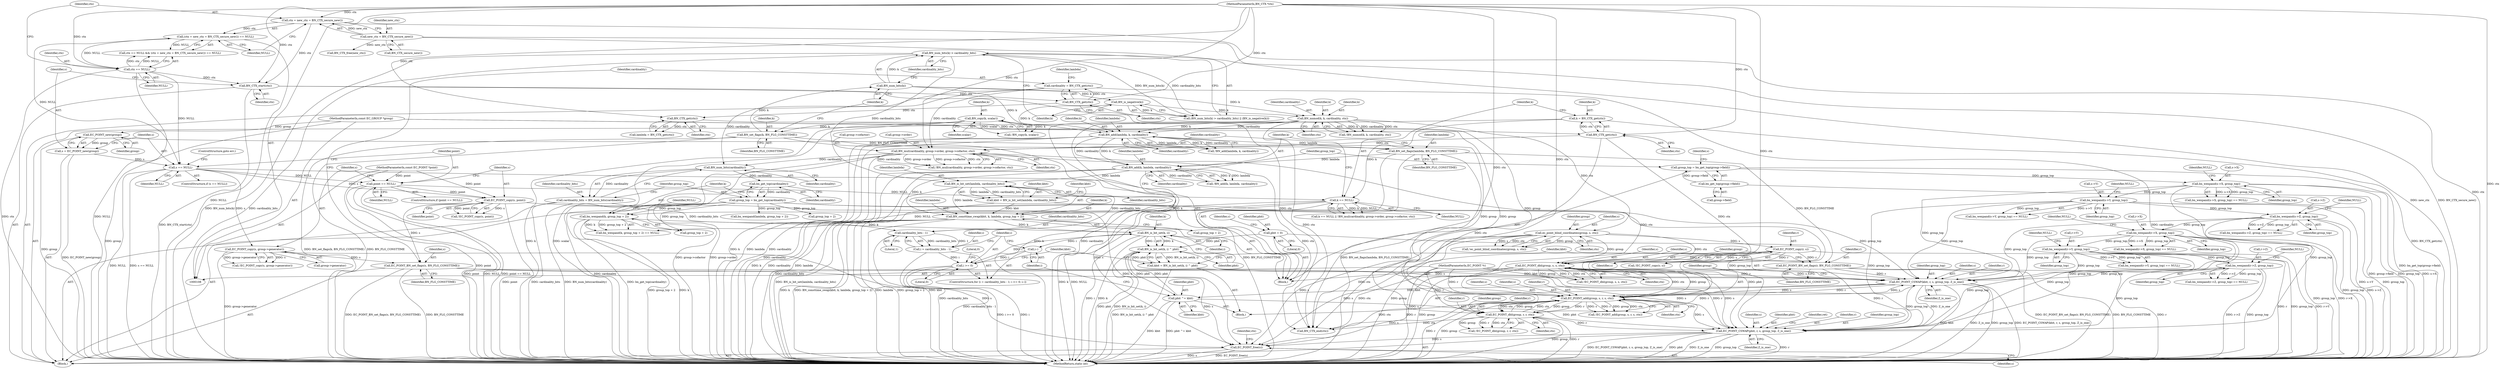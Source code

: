 digraph "0_openssl_56fb454d281a023b3f950d969693553d3f3ceea1@API" {
"1000491" [label="(Call,EC_POINT_free(s))"];
"1000480" [label="(Call,EC_POINT_CSWAP(pbit, r, s, group_top, Z_is_one))"];
"1000382" [label="(Call,pbit = 0)"];
"1000477" [label="(Call,pbit ^= kbit)"];
"1000449" [label="(Call,BN_is_bit_set(k, i) ^ pbit)"];
"1000450" [label="(Call,BN_is_bit_set(k, i))"];
"1000296" [label="(Call,BN_consttime_swap(kbit, k, lambda, group_top + 2))"];
"1000291" [label="(Call,kbit = BN_is_bit_set(lambda, cardinality_bits))"];
"1000293" [label="(Call,BN_is_bit_set(lambda, cardinality_bits))"];
"1000286" [label="(Call,BN_add(k, lambda, cardinality))"];
"1000276" [label="(Call,BN_add(lambda, k, cardinality))"];
"1000268" [label="(Call,BN_nnmod(k, k, cardinality, ctx))"];
"1000263" [label="(Call,BN_is_negative(k))"];
"1000260" [label="(Call,BN_num_bits(k))"];
"1000254" [label="(Call,BN_set_flags(k, BN_FLG_CONSTTIME))"];
"1000250" [label="(Call,BN_copy(k, scalar))"];
"1000281" [label="(Call,BN_set_flags(lambda, BN_FLG_CONSTTIME))"];
"1000259" [label="(Call,BN_num_bits(k) > cardinality_bits)"];
"1000233" [label="(Call,bn_wexpand(k, group_top + 2))"];
"1000208" [label="(Call,k == NULL)"];
"1000202" [label="(Call,k = BN_CTX_get(ctx))"];
"1000204" [label="(Call,BN_CTX_get(ctx))"];
"1000200" [label="(Call,BN_CTX_get(ctx))"];
"1000196" [label="(Call,BN_CTX_get(ctx))"];
"1000159" [label="(Call,BN_CTX_start(ctx))"];
"1000151" [label="(Call,ctx = new_ctx = BN_CTX_secure_new())"];
"1000113" [label="(MethodParameterIn,BN_CTX *ctx)"];
"1000153" [label="(Call,new_ctx = BN_CTX_secure_new())"];
"1000147" [label="(Call,ctx == NULL)"];
"1000171" [label="(Call,point == NULL)"];
"1000112" [label="(MethodParameterIn,const EC_POINT *point)"];
"1000166" [label="(Call,s == NULL)"];
"1000161" [label="(Call,s = EC_POINT_new(group))"];
"1000163" [label="(Call,EC_POINT_new(group))"];
"1000109" [label="(MethodParameterIn,const EC_GROUP *group)"];
"1000150" [label="(Call,(ctx = new_ctx = BN_CTX_secure_new()) == NULL)"];
"1000226" [label="(Call,group_top = bn_get_top(cardinality))"];
"1000228" [label="(Call,bn_get_top(cardinality))"];
"1000224" [label="(Call,BN_num_bits(cardinality))"];
"1000194" [label="(Call,cardinality = BN_CTX_get(ctx))"];
"1000212" [label="(Call,BN_mul(cardinality, group->order, group->cofactor, ctx))"];
"1000441" [label="(Call,i >= 0)"];
"1000436" [label="(Call,i = cardinality_bits - 1)"];
"1000438" [label="(Call,cardinality_bits - 1)"];
"1000222" [label="(Call,cardinality_bits = BN_num_bits(cardinality))"];
"1000444" [label="(Call,i--)"];
"1000454" [label="(Call,EC_POINT_CSWAP(kbit, r, s, group_top, Z_is_one))"];
"1000447" [label="(Call,kbit = BN_is_bit_set(k, i) ^ pbit)"];
"1000471" [label="(Call,EC_POINT_dbl(group, r, r, ctx))"];
"1000462" [label="(Call,EC_POINT_add(group, s, r, s, ctx))"];
"1000376" [label="(Call,EC_POINT_dbl(group, s, s, ctx))"];
"1000360" [label="(Call,ec_point_blind_coordinates(group, s, ctx))"];
"1000367" [label="(Call,EC_POINT_copy(r, s))"];
"1000110" [label="(MethodParameterIn,EC_POINT *r)"];
"1000371" [label="(Call,EC_POINT_BN_set_flags(r, BN_FLG_CONSTTIME))"];
"1000191" [label="(Call,EC_POINT_BN_set_flags(s, BN_FLG_CONSTTIME))"];
"1000187" [label="(Call,EC_POINT_copy(s, point))"];
"1000177" [label="(Call,EC_POINT_copy(s, group->generator))"];
"1000312" [label="(Call,bn_wexpand(s->X, group_top))"];
"1000303" [label="(Call,group_top = bn_get_top(group->field))"];
"1000305" [label="(Call,bn_get_top(group->field))"];
"1000320" [label="(Call,bn_wexpand(s->Y, group_top))"];
"1000336" [label="(Call,bn_wexpand(r->X, group_top))"];
"1000328" [label="(Call,bn_wexpand(s->Z, group_top))"];
"1000351" [label="(Call,bn_wexpand(r->Z, group_top))"];
"1000344" [label="(Call,bn_wexpand(r->Y, group_top))"];
"1000281" [label="(Call,BN_set_flags(lambda, BN_FLG_CONSTTIME))"];
"1000321" [label="(Call,s->Y)"];
"1000222" [label="(Call,cardinality_bits = BN_num_bits(cardinality))"];
"1000458" [label="(Identifier,group_top)"];
"1000473" [label="(Identifier,r)"];
"1000312" [label="(Call,bn_wexpand(s->X, group_top))"];
"1000188" [label="(Identifier,s)"];
"1000240" [label="(Call,bn_wexpand(lambda, group_top + 2))"];
"1000461" [label="(Call,!EC_POINT_add(group, s, r, s, ctx))"];
"1000192" [label="(Identifier,s)"];
"1000483" [label="(Identifier,s)"];
"1000303" [label="(Call,group_top = bn_get_top(group->field))"];
"1000439" [label="(Identifier,cardinality_bits)"];
"1000373" [label="(Identifier,BN_FLG_CONSTTIME)"];
"1000371" [label="(Call,EC_POINT_BN_set_flags(r, BN_FLG_CONSTTIME))"];
"1000262" [label="(Identifier,cardinality_bits)"];
"1000205" [label="(Identifier,ctx)"];
"1000454" [label="(Call,EC_POINT_CSWAP(kbit, r, s, group_top, Z_is_one))"];
"1000291" [label="(Call,kbit = BN_is_bit_set(lambda, cardinality_bits))"];
"1000199" [label="(Identifier,lambda)"];
"1000443" [label="(Literal,0)"];
"1000285" [label="(Call,!BN_add(k, lambda, cardinality))"];
"1000194" [label="(Call,cardinality = BN_CTX_get(ctx))"];
"1000235" [label="(Call,group_top + 2)"];
"1000109" [label="(MethodParameterIn,const EC_GROUP *group)"];
"1000481" [label="(Identifier,pbit)"];
"1000369" [label="(Identifier,s)"];
"1000446" [label="(Block,)"];
"1000445" [label="(Identifier,i)"];
"1000186" [label="(Call,!EC_POINT_copy(s, point))"];
"1000327" [label="(Call,bn_wexpand(s->Z, group_top) == NULL)"];
"1000110" [label="(MethodParameterIn,EC_POINT *r)"];
"1000208" [label="(Call,k == NULL)"];
"1000341" [label="(Identifier,NULL)"];
"1000300" [label="(Call,group_top + 2)"];
"1000270" [label="(Identifier,k)"];
"1000166" [label="(Call,s == NULL)"];
"1000202" [label="(Call,k = BN_CTX_get(ctx))"];
"1000440" [label="(Literal,1)"];
"1000328" [label="(Call,bn_wexpand(s->Z, group_top))"];
"1000363" [label="(Identifier,ctx)"];
"1000350" [label="(Call,bn_wexpand(r->Z, group_top) == NULL)"];
"1000227" [label="(Identifier,group_top)"];
"1000287" [label="(Identifier,k)"];
"1000172" [label="(Identifier,point)"];
"1000271" [label="(Identifier,cardinality)"];
"1000311" [label="(Call,bn_wexpand(s->X, group_top) == NULL)"];
"1000211" [label="(Call,!BN_mul(cardinality, group->order, group->cofactor, ctx))"];
"1000256" [label="(Identifier,BN_FLG_CONSTTIME)"];
"1000435" [label="(ControlStructure,for (i = cardinality_bits - 1; i >= 0; i--))"];
"1000250" [label="(Call,BN_copy(k, scalar))"];
"1000471" [label="(Call,EC_POINT_dbl(group, r, r, ctx))"];
"1000232" [label="(Call,bn_wexpand(k, group_top + 2) == NULL)"];
"1000352" [label="(Call,r->Z)"];
"1000356" [label="(Identifier,NULL)"];
"1000304" [label="(Identifier,group_top)"];
"1000314" [label="(Identifier,s)"];
"1000355" [label="(Identifier,group_top)"];
"1000293" [label="(Call,BN_is_bit_set(lambda, cardinality_bits))"];
"1000372" [label="(Identifier,r)"];
"1000258" [label="(Call,(BN_num_bits(k) > cardinality_bits) || (BN_is_negative(k)))"];
"1000368" [label="(Identifier,r)"];
"1000488" [label="(Identifier,ret)"];
"1000375" [label="(Call,!EC_POINT_dbl(group, s, s, ctx))"];
"1000448" [label="(Identifier,kbit)"];
"1000292" [label="(Identifier,kbit)"];
"1000282" [label="(Identifier,lambda)"];
"1000457" [label="(Identifier,s)"];
"1000263" [label="(Call,BN_is_negative(k))"];
"1000269" [label="(Identifier,k)"];
"1000151" [label="(Call,ctx = new_ctx = BN_CTX_secure_new())"];
"1000377" [label="(Identifier,group)"];
"1000255" [label="(Identifier,k)"];
"1000479" [label="(Identifier,kbit)"];
"1000335" [label="(Call,bn_wexpand(r->X, group_top) == NULL)"];
"1000333" [label="(Identifier,NULL)"];
"1000459" [label="(Identifier,Z_is_one)"];
"1000359" [label="(Call,!ec_point_blind_coordinates(group, s, ctx))"];
"1000286" [label="(Call,BN_add(k, lambda, cardinality))"];
"1000200" [label="(Call,BN_CTX_get(ctx))"];
"1000320" [label="(Call,bn_wexpand(s->Y, group_top))"];
"1000382" [label="(Call,pbit = 0)"];
"1000450" [label="(Call,BN_is_bit_set(k, i))"];
"1000343" [label="(Call,bn_wexpand(r->Y, group_top) == NULL)"];
"1000246" [label="(Block,)"];
"1000113" [label="(MethodParameterIn,BN_CTX *ctx)"];
"1000380" [label="(Identifier,ctx)"];
"1000316" [label="(Identifier,group_top)"];
"1000384" [label="(Literal,0)"];
"1000493" [label="(Call,BN_CTX_end(ctx))"];
"1000289" [label="(Identifier,cardinality)"];
"1000324" [label="(Identifier,group_top)"];
"1000348" [label="(Identifier,group_top)"];
"1000223" [label="(Identifier,cardinality_bits)"];
"1000249" [label="(Call,!BN_copy(k, scalar))"];
"1000465" [label="(Identifier,r)"];
"1000162" [label="(Identifier,s)"];
"1000276" [label="(Call,BN_add(lambda, k, cardinality))"];
"1000217" [label="(Call,group->cofactor)"];
"1000204" [label="(Call,BN_CTX_get(ctx))"];
"1000294" [label="(Identifier,lambda)"];
"1000165" [label="(ControlStructure,if (s == NULL))"];
"1000171" [label="(Call,point == NULL)"];
"1000267" [label="(Call,!BN_nnmod(k, k, cardinality, ctx))"];
"1000164" [label="(Identifier,group)"];
"1000361" [label="(Identifier,group)"];
"1000366" [label="(Call,!EC_POINT_copy(r, s))"];
"1000163" [label="(Call,EC_POINT_new(group))"];
"1000455" [label="(Identifier,kbit)"];
"1000453" [label="(Identifier,pbit)"];
"1000288" [label="(Identifier,lambda)"];
"1000437" [label="(Identifier,i)"];
"1000147" [label="(Call,ctx == NULL)"];
"1000177" [label="(Call,EC_POINT_copy(s, group->generator))"];
"1000317" [label="(Identifier,NULL)"];
"1000149" [label="(Identifier,NULL)"];
"1000242" [label="(Call,group_top + 2)"];
"1000463" [label="(Identifier,group)"];
"1000233" [label="(Call,bn_wexpand(k, group_top + 2))"];
"1000168" [label="(Identifier,NULL)"];
"1000306" [label="(Call,group->field)"];
"1000238" [label="(Identifier,NULL)"];
"1000349" [label="(Identifier,NULL)"];
"1000452" [label="(Identifier,i)"];
"1000472" [label="(Identifier,group)"];
"1000444" [label="(Call,i--)"];
"1000254" [label="(Call,BN_set_flags(k, BN_FLG_CONSTTIME))"];
"1000170" [label="(ControlStructure,if (point == NULL))"];
"1000112" [label="(MethodParameterIn,const EC_POINT *point)"];
"1000499" [label="(MethodReturn,static int)"];
"1000466" [label="(Identifier,s)"];
"1000495" [label="(Call,BN_CTX_free(new_ctx))"];
"1000482" [label="(Identifier,r)"];
"1000114" [label="(Block,)"];
"1000492" [label="(Identifier,s)"];
"1000449" [label="(Call,BN_is_bit_set(k, i) ^ pbit)"];
"1000178" [label="(Identifier,s)"];
"1000193" [label="(Identifier,BN_FLG_CONSTTIME)"];
"1000272" [label="(Identifier,ctx)"];
"1000261" [label="(Identifier,k)"];
"1000379" [label="(Identifier,s)"];
"1000295" [label="(Identifier,cardinality_bits)"];
"1000340" [label="(Identifier,group_top)"];
"1000329" [label="(Call,s->Z)"];
"1000251" [label="(Identifier,k)"];
"1000478" [label="(Identifier,pbit)"];
"1000226" [label="(Call,group_top = bn_get_top(cardinality))"];
"1000298" [label="(Identifier,k)"];
"1000451" [label="(Identifier,k)"];
"1000360" [label="(Call,ec_point_blind_coordinates(group, s, ctx))"];
"1000485" [label="(Identifier,Z_is_one)"];
"1000169" [label="(ControlStructure,goto err;)"];
"1000470" [label="(Call,!EC_POINT_dbl(group, r, r, ctx))"];
"1000447" [label="(Call,kbit = BN_is_bit_set(k, i) ^ pbit)"];
"1000299" [label="(Identifier,lambda)"];
"1000484" [label="(Identifier,group_top)"];
"1000176" [label="(Call,!EC_POINT_copy(s, group->generator))"];
"1000283" [label="(Identifier,BN_FLG_CONSTTIME)"];
"1000210" [label="(Identifier,NULL)"];
"1000203" [label="(Identifier,k)"];
"1000264" [label="(Identifier,k)"];
"1000278" [label="(Identifier,k)"];
"1000161" [label="(Call,s = EC_POINT_new(group))"];
"1000150" [label="(Call,(ctx = new_ctx = BN_CTX_secure_new()) == NULL)"];
"1000305" [label="(Call,bn_get_top(group->field))"];
"1000201" [label="(Identifier,ctx)"];
"1000268" [label="(Call,BN_nnmod(k, k, cardinality, ctx))"];
"1000296" [label="(Call,BN_consttime_swap(kbit, k, lambda, group_top + 2))"];
"1000167" [label="(Identifier,s)"];
"1000475" [label="(Identifier,ctx)"];
"1000474" [label="(Identifier,r)"];
"1000220" [label="(Identifier,ctx)"];
"1000319" [label="(Call,bn_wexpand(s->Y, group_top) == NULL)"];
"1000153" [label="(Call,new_ctx = BN_CTX_secure_new())"];
"1000464" [label="(Identifier,s)"];
"1000197" [label="(Identifier,ctx)"];
"1000313" [label="(Call,s->X)"];
"1000383" [label="(Identifier,pbit)"];
"1000209" [label="(Identifier,k)"];
"1000442" [label="(Identifier,i)"];
"1000491" [label="(Call,EC_POINT_free(s))"];
"1000234" [label="(Identifier,k)"];
"1000467" [label="(Identifier,ctx)"];
"1000337" [label="(Call,r->X)"];
"1000155" [label="(Call,BN_CTX_secure_new())"];
"1000438" [label="(Call,cardinality_bits - 1)"];
"1000441" [label="(Call,i >= 0)"];
"1000252" [label="(Identifier,scalar)"];
"1000187" [label="(Call,EC_POINT_copy(s, point))"];
"1000212" [label="(Call,BN_mul(cardinality, group->order, group->cofactor, ctx))"];
"1000148" [label="(Identifier,ctx)"];
"1000159" [label="(Call,BN_CTX_start(ctx))"];
"1000367" [label="(Call,EC_POINT_copy(r, s))"];
"1000378" [label="(Identifier,s)"];
"1000434" [label="(Literal,0)"];
"1000345" [label="(Call,r->Y)"];
"1000207" [label="(Call,k == NULL || !BN_mul(cardinality, group->order, group->cofactor, ctx))"];
"1000214" [label="(Call,group->order)"];
"1000344" [label="(Call,bn_wexpand(r->Y, group_top))"];
"1000480" [label="(Call,EC_POINT_CSWAP(pbit, r, s, group_top, Z_is_one))"];
"1000456" [label="(Identifier,r)"];
"1000229" [label="(Identifier,cardinality)"];
"1000336" [label="(Call,bn_wexpand(r->X, group_top))"];
"1000228" [label="(Call,bn_get_top(cardinality))"];
"1000196" [label="(Call,BN_CTX_get(ctx))"];
"1000477" [label="(Call,pbit ^= kbit)"];
"1000152" [label="(Identifier,ctx)"];
"1000462" [label="(Call,EC_POINT_add(group, s, r, s, ctx))"];
"1000189" [label="(Identifier,point)"];
"1000225" [label="(Identifier,cardinality)"];
"1000195" [label="(Identifier,cardinality)"];
"1000275" [label="(Call,!BN_add(lambda, k, cardinality))"];
"1000351" [label="(Call,bn_wexpand(r->Z, group_top))"];
"1000386" [label="(Identifier,c)"];
"1000259" [label="(Call,BN_num_bits(k) > cardinality_bits)"];
"1000173" [label="(Identifier,NULL)"];
"1000362" [label="(Identifier,s)"];
"1000325" [label="(Identifier,NULL)"];
"1000156" [label="(Identifier,NULL)"];
"1000224" [label="(Call,BN_num_bits(cardinality))"];
"1000279" [label="(Identifier,cardinality)"];
"1000198" [label="(Call,lambda = BN_CTX_get(ctx))"];
"1000332" [label="(Identifier,group_top)"];
"1000191" [label="(Call,EC_POINT_BN_set_flags(s, BN_FLG_CONSTTIME))"];
"1000297" [label="(Identifier,kbit)"];
"1000436" [label="(Call,i = cardinality_bits - 1)"];
"1000179" [label="(Call,group->generator)"];
"1000494" [label="(Identifier,ctx)"];
"1000160" [label="(Identifier,ctx)"];
"1000146" [label="(Call,ctx == NULL && (ctx = new_ctx = BN_CTX_secure_new()) == NULL)"];
"1000260" [label="(Call,BN_num_bits(k))"];
"1000213" [label="(Identifier,cardinality)"];
"1000154" [label="(Identifier,new_ctx)"];
"1000376" [label="(Call,EC_POINT_dbl(group, s, s, ctx))"];
"1000277" [label="(Identifier,lambda)"];
"1000491" -> "1000114"  [label="AST: "];
"1000491" -> "1000492"  [label="CFG: "];
"1000492" -> "1000491"  [label="AST: "];
"1000494" -> "1000491"  [label="CFG: "];
"1000491" -> "1000499"  [label="DDG: EC_POINT_free(s)"];
"1000491" -> "1000499"  [label="DDG: s"];
"1000480" -> "1000491"  [label="DDG: s"];
"1000166" -> "1000491"  [label="DDG: s"];
"1000376" -> "1000491"  [label="DDG: s"];
"1000462" -> "1000491"  [label="DDG: s"];
"1000360" -> "1000491"  [label="DDG: s"];
"1000191" -> "1000491"  [label="DDG: s"];
"1000367" -> "1000491"  [label="DDG: s"];
"1000187" -> "1000491"  [label="DDG: s"];
"1000177" -> "1000491"  [label="DDG: s"];
"1000480" -> "1000114"  [label="AST: "];
"1000480" -> "1000485"  [label="CFG: "];
"1000481" -> "1000480"  [label="AST: "];
"1000482" -> "1000480"  [label="AST: "];
"1000483" -> "1000480"  [label="AST: "];
"1000484" -> "1000480"  [label="AST: "];
"1000485" -> "1000480"  [label="AST: "];
"1000488" -> "1000480"  [label="CFG: "];
"1000480" -> "1000499"  [label="DDG: EC_POINT_CSWAP(pbit, r, s, group_top, Z_is_one)"];
"1000480" -> "1000499"  [label="DDG: pbit"];
"1000480" -> "1000499"  [label="DDG: Z_is_one"];
"1000480" -> "1000499"  [label="DDG: group_top"];
"1000480" -> "1000499"  [label="DDG: r"];
"1000382" -> "1000480"  [label="DDG: pbit"];
"1000477" -> "1000480"  [label="DDG: pbit"];
"1000471" -> "1000480"  [label="DDG: r"];
"1000371" -> "1000480"  [label="DDG: r"];
"1000110" -> "1000480"  [label="DDG: r"];
"1000376" -> "1000480"  [label="DDG: s"];
"1000462" -> "1000480"  [label="DDG: s"];
"1000191" -> "1000480"  [label="DDG: s"];
"1000312" -> "1000480"  [label="DDG: group_top"];
"1000320" -> "1000480"  [label="DDG: group_top"];
"1000336" -> "1000480"  [label="DDG: group_top"];
"1000454" -> "1000480"  [label="DDG: group_top"];
"1000454" -> "1000480"  [label="DDG: Z_is_one"];
"1000351" -> "1000480"  [label="DDG: group_top"];
"1000328" -> "1000480"  [label="DDG: group_top"];
"1000344" -> "1000480"  [label="DDG: group_top"];
"1000226" -> "1000480"  [label="DDG: group_top"];
"1000382" -> "1000246"  [label="AST: "];
"1000382" -> "1000384"  [label="CFG: "];
"1000383" -> "1000382"  [label="AST: "];
"1000384" -> "1000382"  [label="AST: "];
"1000386" -> "1000382"  [label="CFG: "];
"1000382" -> "1000449"  [label="DDG: pbit"];
"1000477" -> "1000446"  [label="AST: "];
"1000477" -> "1000479"  [label="CFG: "];
"1000478" -> "1000477"  [label="AST: "];
"1000479" -> "1000477"  [label="AST: "];
"1000445" -> "1000477"  [label="CFG: "];
"1000477" -> "1000499"  [label="DDG: kbit"];
"1000477" -> "1000499"  [label="DDG: pbit ^= kbit"];
"1000477" -> "1000449"  [label="DDG: pbit"];
"1000449" -> "1000477"  [label="DDG: pbit"];
"1000454" -> "1000477"  [label="DDG: kbit"];
"1000449" -> "1000447"  [label="AST: "];
"1000449" -> "1000453"  [label="CFG: "];
"1000450" -> "1000449"  [label="AST: "];
"1000453" -> "1000449"  [label="AST: "];
"1000447" -> "1000449"  [label="CFG: "];
"1000449" -> "1000499"  [label="DDG: BN_is_bit_set(k, i)"];
"1000449" -> "1000499"  [label="DDG: pbit"];
"1000449" -> "1000447"  [label="DDG: BN_is_bit_set(k, i)"];
"1000449" -> "1000447"  [label="DDG: pbit"];
"1000450" -> "1000449"  [label="DDG: k"];
"1000450" -> "1000449"  [label="DDG: i"];
"1000450" -> "1000452"  [label="CFG: "];
"1000451" -> "1000450"  [label="AST: "];
"1000452" -> "1000450"  [label="AST: "];
"1000453" -> "1000450"  [label="CFG: "];
"1000450" -> "1000499"  [label="DDG: i"];
"1000450" -> "1000499"  [label="DDG: k"];
"1000450" -> "1000444"  [label="DDG: i"];
"1000296" -> "1000450"  [label="DDG: k"];
"1000233" -> "1000450"  [label="DDG: k"];
"1000441" -> "1000450"  [label="DDG: i"];
"1000296" -> "1000246"  [label="AST: "];
"1000296" -> "1000300"  [label="CFG: "];
"1000297" -> "1000296"  [label="AST: "];
"1000298" -> "1000296"  [label="AST: "];
"1000299" -> "1000296"  [label="AST: "];
"1000300" -> "1000296"  [label="AST: "];
"1000304" -> "1000296"  [label="CFG: "];
"1000296" -> "1000499"  [label="DDG: k"];
"1000296" -> "1000499"  [label="DDG: BN_consttime_swap(kbit, k, lambda, group_top + 2)"];
"1000296" -> "1000499"  [label="DDG: lambda"];
"1000296" -> "1000499"  [label="DDG: group_top + 2"];
"1000296" -> "1000499"  [label="DDG: kbit"];
"1000291" -> "1000296"  [label="DDG: kbit"];
"1000286" -> "1000296"  [label="DDG: k"];
"1000293" -> "1000296"  [label="DDG: lambda"];
"1000291" -> "1000246"  [label="AST: "];
"1000291" -> "1000293"  [label="CFG: "];
"1000292" -> "1000291"  [label="AST: "];
"1000293" -> "1000291"  [label="AST: "];
"1000297" -> "1000291"  [label="CFG: "];
"1000291" -> "1000499"  [label="DDG: BN_is_bit_set(lambda, cardinality_bits)"];
"1000293" -> "1000291"  [label="DDG: lambda"];
"1000293" -> "1000291"  [label="DDG: cardinality_bits"];
"1000293" -> "1000295"  [label="CFG: "];
"1000294" -> "1000293"  [label="AST: "];
"1000295" -> "1000293"  [label="AST: "];
"1000293" -> "1000499"  [label="DDG: cardinality_bits"];
"1000286" -> "1000293"  [label="DDG: lambda"];
"1000259" -> "1000293"  [label="DDG: cardinality_bits"];
"1000293" -> "1000438"  [label="DDG: cardinality_bits"];
"1000286" -> "1000285"  [label="AST: "];
"1000286" -> "1000289"  [label="CFG: "];
"1000287" -> "1000286"  [label="AST: "];
"1000288" -> "1000286"  [label="AST: "];
"1000289" -> "1000286"  [label="AST: "];
"1000285" -> "1000286"  [label="CFG: "];
"1000286" -> "1000499"  [label="DDG: k"];
"1000286" -> "1000499"  [label="DDG: cardinality"];
"1000286" -> "1000499"  [label="DDG: lambda"];
"1000286" -> "1000285"  [label="DDG: k"];
"1000286" -> "1000285"  [label="DDG: lambda"];
"1000286" -> "1000285"  [label="DDG: cardinality"];
"1000276" -> "1000286"  [label="DDG: k"];
"1000276" -> "1000286"  [label="DDG: cardinality"];
"1000281" -> "1000286"  [label="DDG: lambda"];
"1000276" -> "1000275"  [label="AST: "];
"1000276" -> "1000279"  [label="CFG: "];
"1000277" -> "1000276"  [label="AST: "];
"1000278" -> "1000276"  [label="AST: "];
"1000279" -> "1000276"  [label="AST: "];
"1000275" -> "1000276"  [label="CFG: "];
"1000276" -> "1000499"  [label="DDG: k"];
"1000276" -> "1000499"  [label="DDG: lambda"];
"1000276" -> "1000499"  [label="DDG: cardinality"];
"1000276" -> "1000275"  [label="DDG: lambda"];
"1000276" -> "1000275"  [label="DDG: k"];
"1000276" -> "1000275"  [label="DDG: cardinality"];
"1000268" -> "1000276"  [label="DDG: k"];
"1000268" -> "1000276"  [label="DDG: cardinality"];
"1000263" -> "1000276"  [label="DDG: k"];
"1000260" -> "1000276"  [label="DDG: k"];
"1000276" -> "1000281"  [label="DDG: lambda"];
"1000268" -> "1000267"  [label="AST: "];
"1000268" -> "1000272"  [label="CFG: "];
"1000269" -> "1000268"  [label="AST: "];
"1000270" -> "1000268"  [label="AST: "];
"1000271" -> "1000268"  [label="AST: "];
"1000272" -> "1000268"  [label="AST: "];
"1000267" -> "1000268"  [label="CFG: "];
"1000268" -> "1000499"  [label="DDG: k"];
"1000268" -> "1000499"  [label="DDG: cardinality"];
"1000268" -> "1000267"  [label="DDG: k"];
"1000268" -> "1000267"  [label="DDG: cardinality"];
"1000268" -> "1000267"  [label="DDG: ctx"];
"1000263" -> "1000268"  [label="DDG: k"];
"1000260" -> "1000268"  [label="DDG: k"];
"1000268" -> "1000360"  [label="DDG: ctx"];
"1000268" -> "1000493"  [label="DDG: ctx"];
"1000263" -> "1000258"  [label="AST: "];
"1000263" -> "1000264"  [label="CFG: "];
"1000264" -> "1000263"  [label="AST: "];
"1000258" -> "1000263"  [label="CFG: "];
"1000263" -> "1000258"  [label="DDG: k"];
"1000260" -> "1000263"  [label="DDG: k"];
"1000260" -> "1000259"  [label="AST: "];
"1000260" -> "1000261"  [label="CFG: "];
"1000261" -> "1000260"  [label="AST: "];
"1000262" -> "1000260"  [label="CFG: "];
"1000260" -> "1000259"  [label="DDG: k"];
"1000254" -> "1000260"  [label="DDG: k"];
"1000254" -> "1000246"  [label="AST: "];
"1000254" -> "1000256"  [label="CFG: "];
"1000255" -> "1000254"  [label="AST: "];
"1000256" -> "1000254"  [label="AST: "];
"1000261" -> "1000254"  [label="CFG: "];
"1000254" -> "1000499"  [label="DDG: BN_set_flags(k, BN_FLG_CONSTTIME)"];
"1000254" -> "1000499"  [label="DDG: BN_FLG_CONSTTIME"];
"1000250" -> "1000254"  [label="DDG: k"];
"1000254" -> "1000281"  [label="DDG: BN_FLG_CONSTTIME"];
"1000250" -> "1000249"  [label="AST: "];
"1000250" -> "1000252"  [label="CFG: "];
"1000251" -> "1000250"  [label="AST: "];
"1000252" -> "1000250"  [label="AST: "];
"1000249" -> "1000250"  [label="CFG: "];
"1000250" -> "1000499"  [label="DDG: k"];
"1000250" -> "1000499"  [label="DDG: scalar"];
"1000250" -> "1000249"  [label="DDG: k"];
"1000250" -> "1000249"  [label="DDG: scalar"];
"1000281" -> "1000246"  [label="AST: "];
"1000281" -> "1000283"  [label="CFG: "];
"1000282" -> "1000281"  [label="AST: "];
"1000283" -> "1000281"  [label="AST: "];
"1000287" -> "1000281"  [label="CFG: "];
"1000281" -> "1000499"  [label="DDG: BN_set_flags(lambda, BN_FLG_CONSTTIME)"];
"1000281" -> "1000499"  [label="DDG: BN_FLG_CONSTTIME"];
"1000281" -> "1000371"  [label="DDG: BN_FLG_CONSTTIME"];
"1000259" -> "1000258"  [label="AST: "];
"1000259" -> "1000262"  [label="CFG: "];
"1000262" -> "1000259"  [label="AST: "];
"1000264" -> "1000259"  [label="CFG: "];
"1000258" -> "1000259"  [label="CFG: "];
"1000259" -> "1000499"  [label="DDG: BN_num_bits(k)"];
"1000259" -> "1000499"  [label="DDG: cardinality_bits"];
"1000259" -> "1000258"  [label="DDG: BN_num_bits(k)"];
"1000259" -> "1000258"  [label="DDG: cardinality_bits"];
"1000233" -> "1000232"  [label="AST: "];
"1000233" -> "1000235"  [label="CFG: "];
"1000234" -> "1000233"  [label="AST: "];
"1000235" -> "1000233"  [label="AST: "];
"1000238" -> "1000233"  [label="CFG: "];
"1000233" -> "1000499"  [label="DDG: group_top + 2"];
"1000233" -> "1000499"  [label="DDG: k"];
"1000233" -> "1000232"  [label="DDG: k"];
"1000233" -> "1000232"  [label="DDG: group_top + 2"];
"1000208" -> "1000233"  [label="DDG: k"];
"1000226" -> "1000233"  [label="DDG: group_top"];
"1000208" -> "1000207"  [label="AST: "];
"1000208" -> "1000210"  [label="CFG: "];
"1000209" -> "1000208"  [label="AST: "];
"1000210" -> "1000208"  [label="AST: "];
"1000213" -> "1000208"  [label="CFG: "];
"1000207" -> "1000208"  [label="CFG: "];
"1000208" -> "1000499"  [label="DDG: k"];
"1000208" -> "1000499"  [label="DDG: NULL"];
"1000208" -> "1000207"  [label="DDG: k"];
"1000208" -> "1000207"  [label="DDG: NULL"];
"1000202" -> "1000208"  [label="DDG: k"];
"1000171" -> "1000208"  [label="DDG: NULL"];
"1000208" -> "1000232"  [label="DDG: NULL"];
"1000202" -> "1000114"  [label="AST: "];
"1000202" -> "1000204"  [label="CFG: "];
"1000203" -> "1000202"  [label="AST: "];
"1000204" -> "1000202"  [label="AST: "];
"1000209" -> "1000202"  [label="CFG: "];
"1000202" -> "1000499"  [label="DDG: BN_CTX_get(ctx)"];
"1000204" -> "1000202"  [label="DDG: ctx"];
"1000204" -> "1000205"  [label="CFG: "];
"1000205" -> "1000204"  [label="AST: "];
"1000200" -> "1000204"  [label="DDG: ctx"];
"1000113" -> "1000204"  [label="DDG: ctx"];
"1000204" -> "1000212"  [label="DDG: ctx"];
"1000204" -> "1000462"  [label="DDG: ctx"];
"1000204" -> "1000493"  [label="DDG: ctx"];
"1000200" -> "1000198"  [label="AST: "];
"1000200" -> "1000201"  [label="CFG: "];
"1000201" -> "1000200"  [label="AST: "];
"1000198" -> "1000200"  [label="CFG: "];
"1000200" -> "1000198"  [label="DDG: ctx"];
"1000196" -> "1000200"  [label="DDG: ctx"];
"1000113" -> "1000200"  [label="DDG: ctx"];
"1000196" -> "1000194"  [label="AST: "];
"1000196" -> "1000197"  [label="CFG: "];
"1000197" -> "1000196"  [label="AST: "];
"1000194" -> "1000196"  [label="CFG: "];
"1000196" -> "1000194"  [label="DDG: ctx"];
"1000159" -> "1000196"  [label="DDG: ctx"];
"1000113" -> "1000196"  [label="DDG: ctx"];
"1000159" -> "1000114"  [label="AST: "];
"1000159" -> "1000160"  [label="CFG: "];
"1000160" -> "1000159"  [label="AST: "];
"1000162" -> "1000159"  [label="CFG: "];
"1000159" -> "1000499"  [label="DDG: BN_CTX_start(ctx)"];
"1000151" -> "1000159"  [label="DDG: ctx"];
"1000147" -> "1000159"  [label="DDG: ctx"];
"1000113" -> "1000159"  [label="DDG: ctx"];
"1000159" -> "1000493"  [label="DDG: ctx"];
"1000151" -> "1000150"  [label="AST: "];
"1000151" -> "1000153"  [label="CFG: "];
"1000152" -> "1000151"  [label="AST: "];
"1000153" -> "1000151"  [label="AST: "];
"1000156" -> "1000151"  [label="CFG: "];
"1000151" -> "1000499"  [label="DDG: ctx"];
"1000151" -> "1000150"  [label="DDG: ctx"];
"1000113" -> "1000151"  [label="DDG: ctx"];
"1000153" -> "1000151"  [label="DDG: new_ctx"];
"1000113" -> "1000108"  [label="AST: "];
"1000113" -> "1000499"  [label="DDG: ctx"];
"1000113" -> "1000147"  [label="DDG: ctx"];
"1000113" -> "1000212"  [label="DDG: ctx"];
"1000113" -> "1000462"  [label="DDG: ctx"];
"1000113" -> "1000471"  [label="DDG: ctx"];
"1000113" -> "1000493"  [label="DDG: ctx"];
"1000153" -> "1000155"  [label="CFG: "];
"1000154" -> "1000153"  [label="AST: "];
"1000155" -> "1000153"  [label="AST: "];
"1000153" -> "1000499"  [label="DDG: BN_CTX_secure_new()"];
"1000153" -> "1000499"  [label="DDG: new_ctx"];
"1000153" -> "1000495"  [label="DDG: new_ctx"];
"1000147" -> "1000146"  [label="AST: "];
"1000147" -> "1000149"  [label="CFG: "];
"1000148" -> "1000147"  [label="AST: "];
"1000149" -> "1000147"  [label="AST: "];
"1000152" -> "1000147"  [label="CFG: "];
"1000146" -> "1000147"  [label="CFG: "];
"1000147" -> "1000499"  [label="DDG: ctx"];
"1000147" -> "1000499"  [label="DDG: NULL"];
"1000147" -> "1000146"  [label="DDG: ctx"];
"1000147" -> "1000146"  [label="DDG: NULL"];
"1000147" -> "1000150"  [label="DDG: NULL"];
"1000147" -> "1000166"  [label="DDG: NULL"];
"1000171" -> "1000170"  [label="AST: "];
"1000171" -> "1000173"  [label="CFG: "];
"1000172" -> "1000171"  [label="AST: "];
"1000173" -> "1000171"  [label="AST: "];
"1000178" -> "1000171"  [label="CFG: "];
"1000188" -> "1000171"  [label="CFG: "];
"1000171" -> "1000499"  [label="DDG: point"];
"1000171" -> "1000499"  [label="DDG: NULL"];
"1000171" -> "1000499"  [label="DDG: point == NULL"];
"1000112" -> "1000171"  [label="DDG: point"];
"1000166" -> "1000171"  [label="DDG: NULL"];
"1000171" -> "1000187"  [label="DDG: point"];
"1000112" -> "1000108"  [label="AST: "];
"1000112" -> "1000499"  [label="DDG: point"];
"1000112" -> "1000187"  [label="DDG: point"];
"1000166" -> "1000165"  [label="AST: "];
"1000166" -> "1000168"  [label="CFG: "];
"1000167" -> "1000166"  [label="AST: "];
"1000168" -> "1000166"  [label="AST: "];
"1000169" -> "1000166"  [label="CFG: "];
"1000172" -> "1000166"  [label="CFG: "];
"1000166" -> "1000499"  [label="DDG: NULL"];
"1000166" -> "1000499"  [label="DDG: s == NULL"];
"1000161" -> "1000166"  [label="DDG: s"];
"1000150" -> "1000166"  [label="DDG: NULL"];
"1000166" -> "1000177"  [label="DDG: s"];
"1000166" -> "1000187"  [label="DDG: s"];
"1000161" -> "1000114"  [label="AST: "];
"1000161" -> "1000163"  [label="CFG: "];
"1000162" -> "1000161"  [label="AST: "];
"1000163" -> "1000161"  [label="AST: "];
"1000167" -> "1000161"  [label="CFG: "];
"1000161" -> "1000499"  [label="DDG: EC_POINT_new(group)"];
"1000163" -> "1000161"  [label="DDG: group"];
"1000163" -> "1000164"  [label="CFG: "];
"1000164" -> "1000163"  [label="AST: "];
"1000163" -> "1000499"  [label="DDG: group"];
"1000109" -> "1000163"  [label="DDG: group"];
"1000163" -> "1000462"  [label="DDG: group"];
"1000109" -> "1000108"  [label="AST: "];
"1000109" -> "1000499"  [label="DDG: group"];
"1000109" -> "1000462"  [label="DDG: group"];
"1000109" -> "1000471"  [label="DDG: group"];
"1000150" -> "1000146"  [label="AST: "];
"1000150" -> "1000156"  [label="CFG: "];
"1000156" -> "1000150"  [label="AST: "];
"1000146" -> "1000150"  [label="CFG: "];
"1000150" -> "1000499"  [label="DDG: NULL"];
"1000150" -> "1000146"  [label="DDG: NULL"];
"1000226" -> "1000114"  [label="AST: "];
"1000226" -> "1000228"  [label="CFG: "];
"1000227" -> "1000226"  [label="AST: "];
"1000228" -> "1000226"  [label="AST: "];
"1000234" -> "1000226"  [label="CFG: "];
"1000226" -> "1000499"  [label="DDG: bn_get_top(cardinality)"];
"1000228" -> "1000226"  [label="DDG: cardinality"];
"1000226" -> "1000235"  [label="DDG: group_top"];
"1000226" -> "1000240"  [label="DDG: group_top"];
"1000226" -> "1000242"  [label="DDG: group_top"];
"1000226" -> "1000454"  [label="DDG: group_top"];
"1000228" -> "1000229"  [label="CFG: "];
"1000229" -> "1000228"  [label="AST: "];
"1000228" -> "1000499"  [label="DDG: cardinality"];
"1000224" -> "1000228"  [label="DDG: cardinality"];
"1000224" -> "1000222"  [label="AST: "];
"1000224" -> "1000225"  [label="CFG: "];
"1000225" -> "1000224"  [label="AST: "];
"1000222" -> "1000224"  [label="CFG: "];
"1000224" -> "1000222"  [label="DDG: cardinality"];
"1000194" -> "1000224"  [label="DDG: cardinality"];
"1000212" -> "1000224"  [label="DDG: cardinality"];
"1000194" -> "1000114"  [label="AST: "];
"1000195" -> "1000194"  [label="AST: "];
"1000199" -> "1000194"  [label="CFG: "];
"1000194" -> "1000499"  [label="DDG: cardinality"];
"1000194" -> "1000212"  [label="DDG: cardinality"];
"1000212" -> "1000211"  [label="AST: "];
"1000212" -> "1000220"  [label="CFG: "];
"1000213" -> "1000212"  [label="AST: "];
"1000214" -> "1000212"  [label="AST: "];
"1000217" -> "1000212"  [label="AST: "];
"1000220" -> "1000212"  [label="AST: "];
"1000211" -> "1000212"  [label="CFG: "];
"1000212" -> "1000499"  [label="DDG: group->cofactor"];
"1000212" -> "1000499"  [label="DDG: group->order"];
"1000212" -> "1000499"  [label="DDG: cardinality"];
"1000212" -> "1000211"  [label="DDG: cardinality"];
"1000212" -> "1000211"  [label="DDG: group->order"];
"1000212" -> "1000211"  [label="DDG: group->cofactor"];
"1000212" -> "1000211"  [label="DDG: ctx"];
"1000212" -> "1000462"  [label="DDG: ctx"];
"1000212" -> "1000493"  [label="DDG: ctx"];
"1000441" -> "1000435"  [label="AST: "];
"1000441" -> "1000443"  [label="CFG: "];
"1000442" -> "1000441"  [label="AST: "];
"1000443" -> "1000441"  [label="AST: "];
"1000434" -> "1000441"  [label="CFG: "];
"1000448" -> "1000441"  [label="CFG: "];
"1000441" -> "1000499"  [label="DDG: i"];
"1000441" -> "1000499"  [label="DDG: i >= 0"];
"1000436" -> "1000441"  [label="DDG: i"];
"1000444" -> "1000441"  [label="DDG: i"];
"1000436" -> "1000435"  [label="AST: "];
"1000436" -> "1000438"  [label="CFG: "];
"1000437" -> "1000436"  [label="AST: "];
"1000438" -> "1000436"  [label="AST: "];
"1000442" -> "1000436"  [label="CFG: "];
"1000436" -> "1000499"  [label="DDG: cardinality_bits - 1"];
"1000438" -> "1000436"  [label="DDG: cardinality_bits"];
"1000438" -> "1000436"  [label="DDG: 1"];
"1000438" -> "1000440"  [label="CFG: "];
"1000439" -> "1000438"  [label="AST: "];
"1000440" -> "1000438"  [label="AST: "];
"1000438" -> "1000499"  [label="DDG: cardinality_bits"];
"1000222" -> "1000438"  [label="DDG: cardinality_bits"];
"1000222" -> "1000114"  [label="AST: "];
"1000223" -> "1000222"  [label="AST: "];
"1000227" -> "1000222"  [label="CFG: "];
"1000222" -> "1000499"  [label="DDG: cardinality_bits"];
"1000222" -> "1000499"  [label="DDG: BN_num_bits(cardinality)"];
"1000444" -> "1000435"  [label="AST: "];
"1000444" -> "1000445"  [label="CFG: "];
"1000445" -> "1000444"  [label="AST: "];
"1000442" -> "1000444"  [label="CFG: "];
"1000454" -> "1000446"  [label="AST: "];
"1000454" -> "1000459"  [label="CFG: "];
"1000455" -> "1000454"  [label="AST: "];
"1000456" -> "1000454"  [label="AST: "];
"1000457" -> "1000454"  [label="AST: "];
"1000458" -> "1000454"  [label="AST: "];
"1000459" -> "1000454"  [label="AST: "];
"1000463" -> "1000454"  [label="CFG: "];
"1000454" -> "1000499"  [label="DDG: kbit"];
"1000454" -> "1000499"  [label="DDG: Z_is_one"];
"1000454" -> "1000499"  [label="DDG: group_top"];
"1000454" -> "1000499"  [label="DDG: EC_POINT_CSWAP(kbit, r, s, group_top, Z_is_one)"];
"1000447" -> "1000454"  [label="DDG: kbit"];
"1000471" -> "1000454"  [label="DDG: r"];
"1000371" -> "1000454"  [label="DDG: r"];
"1000110" -> "1000454"  [label="DDG: r"];
"1000376" -> "1000454"  [label="DDG: s"];
"1000462" -> "1000454"  [label="DDG: s"];
"1000191" -> "1000454"  [label="DDG: s"];
"1000312" -> "1000454"  [label="DDG: group_top"];
"1000320" -> "1000454"  [label="DDG: group_top"];
"1000336" -> "1000454"  [label="DDG: group_top"];
"1000351" -> "1000454"  [label="DDG: group_top"];
"1000328" -> "1000454"  [label="DDG: group_top"];
"1000344" -> "1000454"  [label="DDG: group_top"];
"1000454" -> "1000462"  [label="DDG: s"];
"1000454" -> "1000462"  [label="DDG: r"];
"1000447" -> "1000446"  [label="AST: "];
"1000448" -> "1000447"  [label="AST: "];
"1000455" -> "1000447"  [label="CFG: "];
"1000447" -> "1000499"  [label="DDG: BN_is_bit_set(k, i) ^ pbit"];
"1000471" -> "1000470"  [label="AST: "];
"1000471" -> "1000475"  [label="CFG: "];
"1000472" -> "1000471"  [label="AST: "];
"1000473" -> "1000471"  [label="AST: "];
"1000474" -> "1000471"  [label="AST: "];
"1000475" -> "1000471"  [label="AST: "];
"1000470" -> "1000471"  [label="CFG: "];
"1000471" -> "1000499"  [label="DDG: group"];
"1000471" -> "1000499"  [label="DDG: r"];
"1000471" -> "1000462"  [label="DDG: group"];
"1000471" -> "1000462"  [label="DDG: ctx"];
"1000471" -> "1000470"  [label="DDG: group"];
"1000471" -> "1000470"  [label="DDG: r"];
"1000471" -> "1000470"  [label="DDG: ctx"];
"1000462" -> "1000471"  [label="DDG: group"];
"1000462" -> "1000471"  [label="DDG: r"];
"1000462" -> "1000471"  [label="DDG: ctx"];
"1000110" -> "1000471"  [label="DDG: r"];
"1000471" -> "1000493"  [label="DDG: ctx"];
"1000462" -> "1000461"  [label="AST: "];
"1000462" -> "1000467"  [label="CFG: "];
"1000463" -> "1000462"  [label="AST: "];
"1000464" -> "1000462"  [label="AST: "];
"1000465" -> "1000462"  [label="AST: "];
"1000466" -> "1000462"  [label="AST: "];
"1000467" -> "1000462"  [label="AST: "];
"1000461" -> "1000462"  [label="CFG: "];
"1000462" -> "1000499"  [label="DDG: r"];
"1000462" -> "1000499"  [label="DDG: group"];
"1000462" -> "1000461"  [label="DDG: s"];
"1000462" -> "1000461"  [label="DDG: r"];
"1000462" -> "1000461"  [label="DDG: group"];
"1000462" -> "1000461"  [label="DDG: ctx"];
"1000376" -> "1000462"  [label="DDG: group"];
"1000376" -> "1000462"  [label="DDG: ctx"];
"1000110" -> "1000462"  [label="DDG: r"];
"1000462" -> "1000493"  [label="DDG: ctx"];
"1000376" -> "1000375"  [label="AST: "];
"1000376" -> "1000380"  [label="CFG: "];
"1000377" -> "1000376"  [label="AST: "];
"1000378" -> "1000376"  [label="AST: "];
"1000379" -> "1000376"  [label="AST: "];
"1000380" -> "1000376"  [label="AST: "];
"1000375" -> "1000376"  [label="CFG: "];
"1000376" -> "1000499"  [label="DDG: group"];
"1000376" -> "1000375"  [label="DDG: group"];
"1000376" -> "1000375"  [label="DDG: s"];
"1000376" -> "1000375"  [label="DDG: ctx"];
"1000360" -> "1000376"  [label="DDG: group"];
"1000360" -> "1000376"  [label="DDG: ctx"];
"1000367" -> "1000376"  [label="DDG: s"];
"1000376" -> "1000493"  [label="DDG: ctx"];
"1000360" -> "1000359"  [label="AST: "];
"1000360" -> "1000363"  [label="CFG: "];
"1000361" -> "1000360"  [label="AST: "];
"1000362" -> "1000360"  [label="AST: "];
"1000363" -> "1000360"  [label="AST: "];
"1000359" -> "1000360"  [label="CFG: "];
"1000360" -> "1000499"  [label="DDG: group"];
"1000360" -> "1000359"  [label="DDG: group"];
"1000360" -> "1000359"  [label="DDG: s"];
"1000360" -> "1000359"  [label="DDG: ctx"];
"1000360" -> "1000367"  [label="DDG: s"];
"1000360" -> "1000493"  [label="DDG: ctx"];
"1000367" -> "1000366"  [label="AST: "];
"1000367" -> "1000369"  [label="CFG: "];
"1000368" -> "1000367"  [label="AST: "];
"1000369" -> "1000367"  [label="AST: "];
"1000366" -> "1000367"  [label="CFG: "];
"1000367" -> "1000499"  [label="DDG: r"];
"1000367" -> "1000366"  [label="DDG: r"];
"1000367" -> "1000366"  [label="DDG: s"];
"1000367" -> "1000371"  [label="DDG: r"];
"1000110" -> "1000108"  [label="AST: "];
"1000110" -> "1000499"  [label="DDG: r"];
"1000371" -> "1000246"  [label="AST: "];
"1000371" -> "1000373"  [label="CFG: "];
"1000372" -> "1000371"  [label="AST: "];
"1000373" -> "1000371"  [label="AST: "];
"1000377" -> "1000371"  [label="CFG: "];
"1000371" -> "1000499"  [label="DDG: BN_FLG_CONSTTIME"];
"1000371" -> "1000499"  [label="DDG: r"];
"1000371" -> "1000499"  [label="DDG: EC_POINT_BN_set_flags(r, BN_FLG_CONSTTIME)"];
"1000191" -> "1000114"  [label="AST: "];
"1000191" -> "1000193"  [label="CFG: "];
"1000192" -> "1000191"  [label="AST: "];
"1000193" -> "1000191"  [label="AST: "];
"1000195" -> "1000191"  [label="CFG: "];
"1000191" -> "1000499"  [label="DDG: EC_POINT_BN_set_flags(s, BN_FLG_CONSTTIME)"];
"1000191" -> "1000499"  [label="DDG: BN_FLG_CONSTTIME"];
"1000187" -> "1000191"  [label="DDG: s"];
"1000177" -> "1000191"  [label="DDG: s"];
"1000187" -> "1000186"  [label="AST: "];
"1000187" -> "1000189"  [label="CFG: "];
"1000188" -> "1000187"  [label="AST: "];
"1000189" -> "1000187"  [label="AST: "];
"1000186" -> "1000187"  [label="CFG: "];
"1000187" -> "1000499"  [label="DDG: point"];
"1000187" -> "1000186"  [label="DDG: s"];
"1000187" -> "1000186"  [label="DDG: point"];
"1000177" -> "1000176"  [label="AST: "];
"1000177" -> "1000179"  [label="CFG: "];
"1000178" -> "1000177"  [label="AST: "];
"1000179" -> "1000177"  [label="AST: "];
"1000176" -> "1000177"  [label="CFG: "];
"1000177" -> "1000499"  [label="DDG: group->generator"];
"1000177" -> "1000176"  [label="DDG: s"];
"1000177" -> "1000176"  [label="DDG: group->generator"];
"1000312" -> "1000311"  [label="AST: "];
"1000312" -> "1000316"  [label="CFG: "];
"1000313" -> "1000312"  [label="AST: "];
"1000316" -> "1000312"  [label="AST: "];
"1000317" -> "1000312"  [label="CFG: "];
"1000312" -> "1000499"  [label="DDG: group_top"];
"1000312" -> "1000499"  [label="DDG: s->X"];
"1000312" -> "1000311"  [label="DDG: s->X"];
"1000312" -> "1000311"  [label="DDG: group_top"];
"1000303" -> "1000312"  [label="DDG: group_top"];
"1000312" -> "1000320"  [label="DDG: group_top"];
"1000303" -> "1000246"  [label="AST: "];
"1000303" -> "1000305"  [label="CFG: "];
"1000304" -> "1000303"  [label="AST: "];
"1000305" -> "1000303"  [label="AST: "];
"1000314" -> "1000303"  [label="CFG: "];
"1000303" -> "1000499"  [label="DDG: bn_get_top(group->field)"];
"1000305" -> "1000303"  [label="DDG: group->field"];
"1000305" -> "1000306"  [label="CFG: "];
"1000306" -> "1000305"  [label="AST: "];
"1000305" -> "1000499"  [label="DDG: group->field"];
"1000320" -> "1000319"  [label="AST: "];
"1000320" -> "1000324"  [label="CFG: "];
"1000321" -> "1000320"  [label="AST: "];
"1000324" -> "1000320"  [label="AST: "];
"1000325" -> "1000320"  [label="CFG: "];
"1000320" -> "1000499"  [label="DDG: group_top"];
"1000320" -> "1000499"  [label="DDG: s->Y"];
"1000320" -> "1000319"  [label="DDG: s->Y"];
"1000320" -> "1000319"  [label="DDG: group_top"];
"1000320" -> "1000328"  [label="DDG: group_top"];
"1000336" -> "1000335"  [label="AST: "];
"1000336" -> "1000340"  [label="CFG: "];
"1000337" -> "1000336"  [label="AST: "];
"1000340" -> "1000336"  [label="AST: "];
"1000341" -> "1000336"  [label="CFG: "];
"1000336" -> "1000499"  [label="DDG: group_top"];
"1000336" -> "1000499"  [label="DDG: r->X"];
"1000336" -> "1000335"  [label="DDG: r->X"];
"1000336" -> "1000335"  [label="DDG: group_top"];
"1000328" -> "1000336"  [label="DDG: group_top"];
"1000336" -> "1000344"  [label="DDG: group_top"];
"1000328" -> "1000327"  [label="AST: "];
"1000328" -> "1000332"  [label="CFG: "];
"1000329" -> "1000328"  [label="AST: "];
"1000332" -> "1000328"  [label="AST: "];
"1000333" -> "1000328"  [label="CFG: "];
"1000328" -> "1000499"  [label="DDG: group_top"];
"1000328" -> "1000499"  [label="DDG: s->Z"];
"1000328" -> "1000327"  [label="DDG: s->Z"];
"1000328" -> "1000327"  [label="DDG: group_top"];
"1000351" -> "1000350"  [label="AST: "];
"1000351" -> "1000355"  [label="CFG: "];
"1000352" -> "1000351"  [label="AST: "];
"1000355" -> "1000351"  [label="AST: "];
"1000356" -> "1000351"  [label="CFG: "];
"1000351" -> "1000499"  [label="DDG: r->Z"];
"1000351" -> "1000499"  [label="DDG: group_top"];
"1000351" -> "1000350"  [label="DDG: r->Z"];
"1000351" -> "1000350"  [label="DDG: group_top"];
"1000344" -> "1000351"  [label="DDG: group_top"];
"1000344" -> "1000343"  [label="AST: "];
"1000344" -> "1000348"  [label="CFG: "];
"1000345" -> "1000344"  [label="AST: "];
"1000348" -> "1000344"  [label="AST: "];
"1000349" -> "1000344"  [label="CFG: "];
"1000344" -> "1000499"  [label="DDG: group_top"];
"1000344" -> "1000499"  [label="DDG: r->Y"];
"1000344" -> "1000343"  [label="DDG: r->Y"];
"1000344" -> "1000343"  [label="DDG: group_top"];
}

